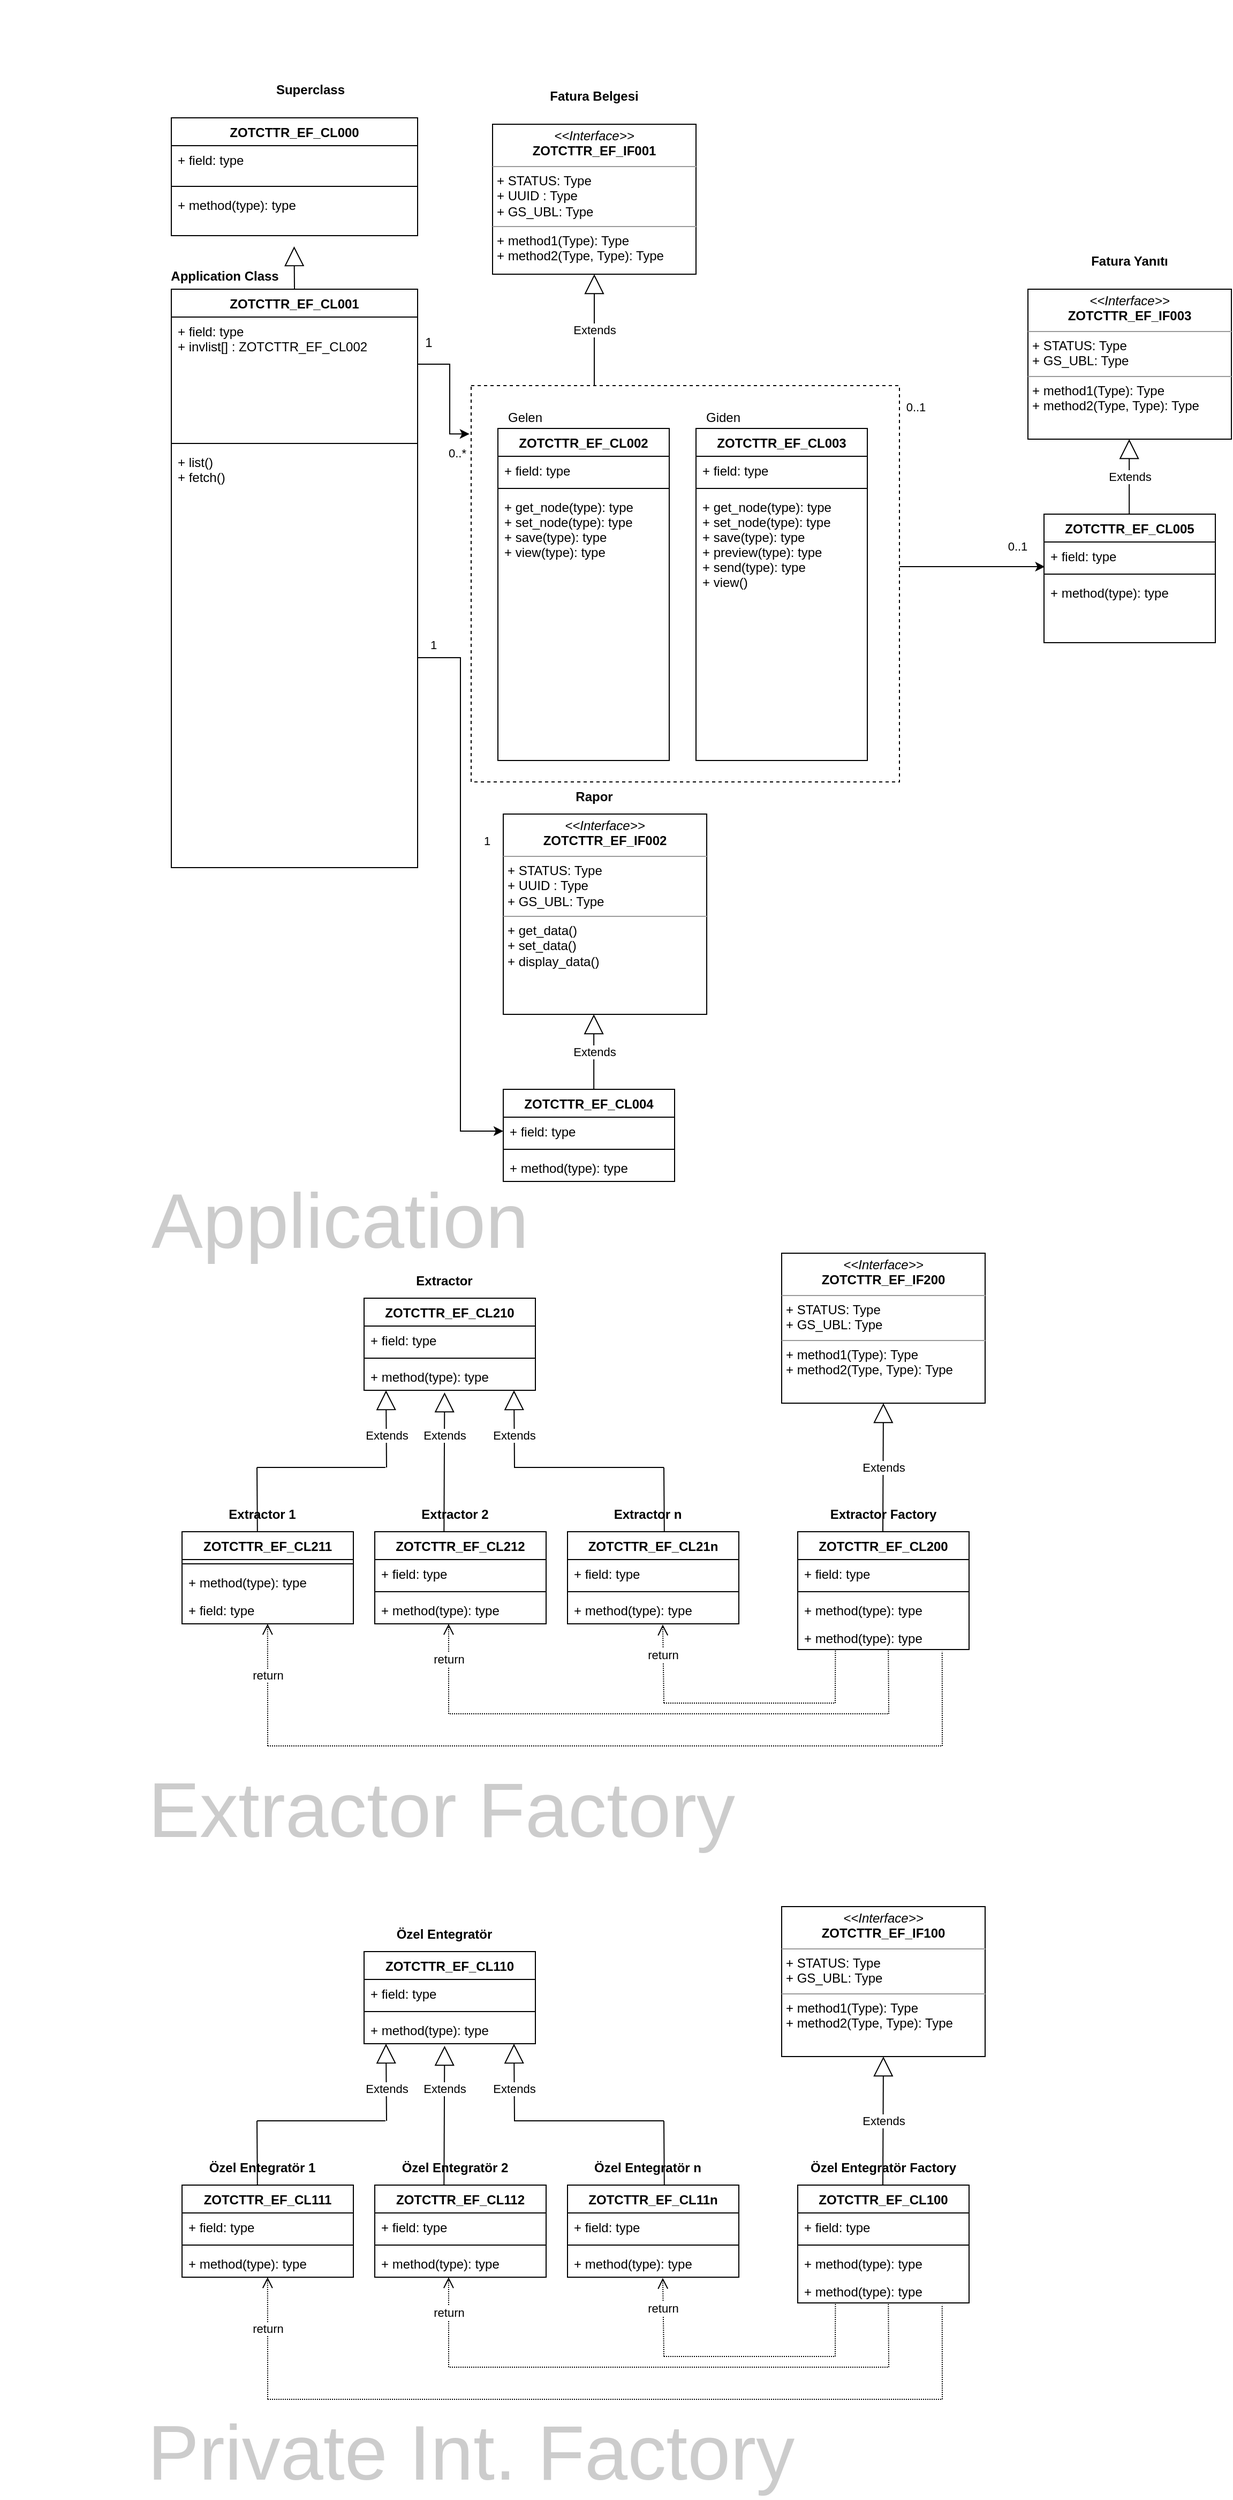 <mxfile version="13.10.9" type="google"><diagram name="Page-1" id="c4acf3e9-155e-7222-9cf6-157b1a14988f"><mxGraphModel dx="2938" dy="2134" grid="1" gridSize="10" guides="1" tooltips="1" connect="1" arrows="1" fold="1" page="1" pageScale="1" pageWidth="850" pageHeight="1100" background="#ffffff" math="0" shadow="0"><root><mxCell id="0"/><mxCell id="1" parent="0"/><mxCell id="mka4nDVxrhBd0G7ZYYPS-20" value="" style="rounded=0;whiteSpace=wrap;html=1;dashed=1;fillColor=none;" parent="1" vertex="1"><mxGeometry x="300" y="310" width="400" height="370" as="geometry"/></mxCell><mxCell id="Z5RMW3l1diGvCzBknZ6X-1" value="ZOTCTTR_EF_CL000" style="swimlane;fontStyle=1;align=center;verticalAlign=top;childLayout=stackLayout;horizontal=1;startSize=26;horizontalStack=0;resizeParent=1;resizeParentMax=0;resizeLast=0;collapsible=1;marginBottom=0;" parent="1" vertex="1"><mxGeometry x="20" y="60" width="230" height="110" as="geometry"/></mxCell><mxCell id="Z5RMW3l1diGvCzBknZ6X-2" value="+ field: type" style="text;strokeColor=none;fillColor=none;align=left;verticalAlign=top;spacingLeft=4;spacingRight=4;overflow=hidden;rotatable=0;points=[[0,0.5],[1,0.5]];portConstraint=eastwest;" parent="Z5RMW3l1diGvCzBknZ6X-1" vertex="1"><mxGeometry y="26" width="230" height="34" as="geometry"/></mxCell><mxCell id="Z5RMW3l1diGvCzBknZ6X-3" value="" style="line;strokeWidth=1;fillColor=none;align=left;verticalAlign=middle;spacingTop=-1;spacingLeft=3;spacingRight=3;rotatable=0;labelPosition=right;points=[];portConstraint=eastwest;" parent="Z5RMW3l1diGvCzBknZ6X-1" vertex="1"><mxGeometry y="60" width="230" height="8" as="geometry"/></mxCell><mxCell id="Z5RMW3l1diGvCzBknZ6X-4" value="+ method(type): type" style="text;strokeColor=none;fillColor=none;align=left;verticalAlign=top;spacingLeft=4;spacingRight=4;overflow=hidden;rotatable=0;points=[[0,0.5],[1,0.5]];portConstraint=eastwest;" parent="Z5RMW3l1diGvCzBknZ6X-1" vertex="1"><mxGeometry y="68" width="230" height="42" as="geometry"/></mxCell><mxCell id="y58VP3CVu8iIkny7uhK1-2" value="&lt;p style=&quot;margin: 0px ; margin-top: 4px ; text-align: center&quot;&gt;&lt;i&gt;&amp;lt;&amp;lt;Interface&amp;gt;&amp;gt;&lt;/i&gt;&lt;br&gt;&lt;b&gt;ZOTCTTR_EF_IF001&lt;/b&gt;&lt;/p&gt;&lt;hr size=&quot;1&quot;&gt;&lt;p style=&quot;margin: 0px ; margin-left: 4px&quot;&gt;+ STATUS: Type&lt;/p&gt;&lt;p style=&quot;margin: 0px ; margin-left: 4px&quot;&gt;+ UUID : Type&lt;br&gt;+ GS_UBL: Type&lt;/p&gt;&lt;hr size=&quot;1&quot;&gt;&lt;p style=&quot;margin: 0px ; margin-left: 4px&quot;&gt;+ method1(Type): Type&lt;br&gt;+ method2(Type, Type): Type&lt;/p&gt;" style="verticalAlign=top;align=left;overflow=fill;fontSize=12;fontFamily=Helvetica;html=1;" parent="1" vertex="1"><mxGeometry x="320" y="66" width="190" height="140" as="geometry"/></mxCell><mxCell id="JLNOLgBA3XoYTdfzcdOk-1" value="&lt;p style=&quot;margin: 0px ; margin-top: 4px ; text-align: center&quot;&gt;&lt;i&gt;&amp;lt;&amp;lt;Interface&amp;gt;&amp;gt;&lt;/i&gt;&lt;br&gt;&lt;b&gt;ZOTCTTR_EF_IF003&lt;/b&gt;&lt;/p&gt;&lt;hr size=&quot;1&quot;&gt;&lt;p style=&quot;margin: 0px ; margin-left: 4px&quot;&gt;+ STATUS: Type&lt;br&gt;+ GS_UBL: Type&lt;/p&gt;&lt;hr size=&quot;1&quot;&gt;&lt;p style=&quot;margin: 0px ; margin-left: 4px&quot;&gt;+ method1(Type): Type&lt;br&gt;+ method2(Type, Type): Type&lt;/p&gt;" style="verticalAlign=top;align=left;overflow=fill;fontSize=12;fontFamily=Helvetica;html=1;" parent="1" vertex="1"><mxGeometry x="820" y="220" width="190" height="140" as="geometry"/></mxCell><mxCell id="JLNOLgBA3XoYTdfzcdOk-2" value="Fatura Belgesi" style="text;align=center;fontStyle=1;verticalAlign=middle;spacingLeft=3;spacingRight=3;strokeColor=none;rotatable=0;points=[[0,0.5],[1,0.5]];portConstraint=eastwest;" parent="1" vertex="1"><mxGeometry x="375" y="26" width="80" height="26" as="geometry"/></mxCell><mxCell id="JLNOLgBA3XoYTdfzcdOk-3" value="Fatura Yanıtı" style="text;align=center;fontStyle=1;verticalAlign=middle;spacingLeft=3;spacingRight=3;strokeColor=none;rotatable=0;points=[[0,0.5],[1,0.5]];portConstraint=eastwest;" parent="1" vertex="1"><mxGeometry x="875" y="180" width="80" height="26" as="geometry"/></mxCell><mxCell id="JLNOLgBA3XoYTdfzcdOk-4" value="ZOTCTTR_EF_CL002" style="swimlane;fontStyle=1;align=center;verticalAlign=top;childLayout=stackLayout;horizontal=1;startSize=26;horizontalStack=0;resizeParent=1;resizeParentMax=0;resizeLast=0;collapsible=1;marginBottom=0;" parent="1" vertex="1"><mxGeometry x="325" y="350" width="160" height="310" as="geometry"/></mxCell><mxCell id="JLNOLgBA3XoYTdfzcdOk-5" value="+ field: type" style="text;strokeColor=none;fillColor=none;align=left;verticalAlign=top;spacingLeft=4;spacingRight=4;overflow=hidden;rotatable=0;points=[[0,0.5],[1,0.5]];portConstraint=eastwest;" parent="JLNOLgBA3XoYTdfzcdOk-4" vertex="1"><mxGeometry y="26" width="160" height="26" as="geometry"/></mxCell><mxCell id="JLNOLgBA3XoYTdfzcdOk-6" value="" style="line;strokeWidth=1;fillColor=none;align=left;verticalAlign=middle;spacingTop=-1;spacingLeft=3;spacingRight=3;rotatable=0;labelPosition=right;points=[];portConstraint=eastwest;" parent="JLNOLgBA3XoYTdfzcdOk-4" vertex="1"><mxGeometry y="52" width="160" height="8" as="geometry"/></mxCell><mxCell id="JLNOLgBA3XoYTdfzcdOk-7" value="+ get_node(type): type&#10;+ set_node(type): type&#10;+ save(type): type&#10;+ view(type): type&#10;" style="text;strokeColor=none;fillColor=none;align=left;verticalAlign=top;spacingLeft=4;spacingRight=4;overflow=hidden;rotatable=0;points=[[0,0.5],[1,0.5]];portConstraint=eastwest;" parent="JLNOLgBA3XoYTdfzcdOk-4" vertex="1"><mxGeometry y="60" width="160" height="250" as="geometry"/></mxCell><mxCell id="JLNOLgBA3XoYTdfzcdOk-8" value="Extends" style="endArrow=block;endSize=16;endFill=0;html=1;entryX=0.5;entryY=1;entryDx=0;entryDy=0;" parent="1" target="y58VP3CVu8iIkny7uhK1-2" edge="1"><mxGeometry width="160" relative="1" as="geometry"><mxPoint x="415" y="310" as="sourcePoint"/><mxPoint x="540" y="420" as="targetPoint"/></mxGeometry></mxCell><mxCell id="JLNOLgBA3XoYTdfzcdOk-9" value="ZOTCTTR_EF_CL005" style="swimlane;fontStyle=1;align=center;verticalAlign=top;childLayout=stackLayout;horizontal=1;startSize=26;horizontalStack=0;resizeParent=1;resizeParentMax=0;resizeLast=0;collapsible=1;marginBottom=0;" parent="1" vertex="1"><mxGeometry x="835" y="430" width="160" height="120" as="geometry"/></mxCell><mxCell id="JLNOLgBA3XoYTdfzcdOk-10" value="+ field: type" style="text;strokeColor=none;fillColor=none;align=left;verticalAlign=top;spacingLeft=4;spacingRight=4;overflow=hidden;rotatable=0;points=[[0,0.5],[1,0.5]];portConstraint=eastwest;" parent="JLNOLgBA3XoYTdfzcdOk-9" vertex="1"><mxGeometry y="26" width="160" height="26" as="geometry"/></mxCell><mxCell id="JLNOLgBA3XoYTdfzcdOk-11" value="" style="line;strokeWidth=1;fillColor=none;align=left;verticalAlign=middle;spacingTop=-1;spacingLeft=3;spacingRight=3;rotatable=0;labelPosition=right;points=[];portConstraint=eastwest;" parent="JLNOLgBA3XoYTdfzcdOk-9" vertex="1"><mxGeometry y="52" width="160" height="8" as="geometry"/></mxCell><mxCell id="JLNOLgBA3XoYTdfzcdOk-12" value="+ method(type): type" style="text;strokeColor=none;fillColor=none;align=left;verticalAlign=top;spacingLeft=4;spacingRight=4;overflow=hidden;rotatable=0;points=[[0,0.5],[1,0.5]];portConstraint=eastwest;" parent="JLNOLgBA3XoYTdfzcdOk-9" vertex="1"><mxGeometry y="60" width="160" height="60" as="geometry"/></mxCell><mxCell id="JLNOLgBA3XoYTdfzcdOk-19" value="ZOTCTTR_EF_CL001" style="swimlane;fontStyle=1;align=center;verticalAlign=top;childLayout=stackLayout;horizontal=1;startSize=26;horizontalStack=0;resizeParent=1;resizeParentMax=0;resizeLast=0;collapsible=1;marginBottom=0;" parent="1" vertex="1"><mxGeometry x="20" y="220" width="230" height="540" as="geometry"/></mxCell><mxCell id="JLNOLgBA3XoYTdfzcdOk-20" value="+ field: type&#10;+ invlist[] : ZOTCTTR_EF_CL002" style="text;strokeColor=none;fillColor=none;align=left;verticalAlign=top;spacingLeft=4;spacingRight=4;overflow=hidden;rotatable=0;points=[[0,0.5],[1,0.5]];portConstraint=eastwest;" parent="JLNOLgBA3XoYTdfzcdOk-19" vertex="1"><mxGeometry y="26" width="230" height="114" as="geometry"/></mxCell><mxCell id="JLNOLgBA3XoYTdfzcdOk-21" value="" style="line;strokeWidth=1;fillColor=none;align=left;verticalAlign=middle;spacingTop=-1;spacingLeft=3;spacingRight=3;rotatable=0;labelPosition=right;points=[];portConstraint=eastwest;" parent="JLNOLgBA3XoYTdfzcdOk-19" vertex="1"><mxGeometry y="140" width="230" height="8" as="geometry"/></mxCell><mxCell id="JLNOLgBA3XoYTdfzcdOk-22" value="+ list()&#10;+ fetch()" style="text;strokeColor=none;fillColor=none;align=left;verticalAlign=top;spacingLeft=4;spacingRight=4;overflow=hidden;rotatable=0;points=[[0,0.5],[1,0.5]];portConstraint=eastwest;" parent="JLNOLgBA3XoYTdfzcdOk-19" vertex="1"><mxGeometry y="148" width="230" height="392" as="geometry"/></mxCell><mxCell id="JLNOLgBA3XoYTdfzcdOk-35" style="edgeStyle=orthogonalEdgeStyle;rounded=0;orthogonalLoop=1;jettySize=auto;html=1;entryX=-0.004;entryY=0.122;entryDx=0;entryDy=0;entryPerimeter=0;" parent="1" source="JLNOLgBA3XoYTdfzcdOk-20" target="mka4nDVxrhBd0G7ZYYPS-20" edge="1"><mxGeometry relative="1" as="geometry"><Array as="points"><mxPoint x="280" y="290"/><mxPoint x="280" y="355"/></Array></mxGeometry></mxCell><mxCell id="JLNOLgBA3XoYTdfzcdOk-36" value="0..*" style="edgeLabel;resizable=0;html=1;align=left;verticalAlign=bottom;" parent="1" connectable="0" vertex="1"><mxGeometry x="290" y="370" as="geometry"><mxPoint x="-13" y="11" as="offset"/></mxGeometry></mxCell><mxCell id="JLNOLgBA3XoYTdfzcdOk-39" value="1" style="edgeLabel;resizable=0;html=1;align=left;verticalAlign=bottom;" parent="1" connectable="0" vertex="1"><mxGeometry x="660" y="370" as="geometry"/></mxCell><mxCell id="JLNOLgBA3XoYTdfzcdOk-41" value="Extends" style="endArrow=block;endSize=16;endFill=0;html=1;entryX=0.5;entryY=1;entryDx=0;entryDy=0;exitX=0.5;exitY=0;exitDx=0;exitDy=0;" parent="1" edge="1"><mxGeometry width="160" relative="1" as="geometry"><mxPoint x="914.58" y="430" as="sourcePoint"/><mxPoint x="914.58" y="360" as="targetPoint"/></mxGeometry></mxCell><mxCell id="FrlHExq2qSNJW0wj915t-1" value="ZOTCTTR_EF_CL111" style="swimlane;fontStyle=1;align=center;verticalAlign=top;childLayout=stackLayout;horizontal=1;startSize=26;horizontalStack=0;resizeParent=1;resizeParentMax=0;resizeLast=0;collapsible=1;marginBottom=0;" parent="1" vertex="1"><mxGeometry x="30" y="1990" width="160" height="86" as="geometry"/></mxCell><mxCell id="FrlHExq2qSNJW0wj915t-2" value="+ field: type" style="text;strokeColor=none;fillColor=none;align=left;verticalAlign=top;spacingLeft=4;spacingRight=4;overflow=hidden;rotatable=0;points=[[0,0.5],[1,0.5]];portConstraint=eastwest;" parent="FrlHExq2qSNJW0wj915t-1" vertex="1"><mxGeometry y="26" width="160" height="26" as="geometry"/></mxCell><mxCell id="FrlHExq2qSNJW0wj915t-3" value="" style="line;strokeWidth=1;fillColor=none;align=left;verticalAlign=middle;spacingTop=-1;spacingLeft=3;spacingRight=3;rotatable=0;labelPosition=right;points=[];portConstraint=eastwest;" parent="FrlHExq2qSNJW0wj915t-1" vertex="1"><mxGeometry y="52" width="160" height="8" as="geometry"/></mxCell><mxCell id="FrlHExq2qSNJW0wj915t-4" value="+ method(type): type" style="text;strokeColor=none;fillColor=none;align=left;verticalAlign=top;spacingLeft=4;spacingRight=4;overflow=hidden;rotatable=0;points=[[0,0.5],[1,0.5]];portConstraint=eastwest;" parent="FrlHExq2qSNJW0wj915t-1" vertex="1"><mxGeometry y="60" width="160" height="26" as="geometry"/></mxCell><mxCell id="FrlHExq2qSNJW0wj915t-6" value="Özel Entegratör 1" style="text;align=center;fontStyle=1;verticalAlign=middle;spacingLeft=3;spacingRight=3;strokeColor=none;rotatable=0;points=[[0,0.5],[1,0.5]];portConstraint=eastwest;" parent="1" vertex="1"><mxGeometry x="65" y="1960" width="80" height="26" as="geometry"/></mxCell><mxCell id="FrlHExq2qSNJW0wj915t-7" value="ZOTCTTR_EF_CL100" style="swimlane;fontStyle=1;align=center;verticalAlign=top;childLayout=stackLayout;horizontal=1;startSize=26;horizontalStack=0;resizeParent=1;resizeParentMax=0;resizeLast=0;collapsible=1;marginBottom=0;" parent="1" vertex="1"><mxGeometry x="605" y="1990" width="160" height="110" as="geometry"/></mxCell><mxCell id="FrlHExq2qSNJW0wj915t-8" value="+ field: type" style="text;strokeColor=none;fillColor=none;align=left;verticalAlign=top;spacingLeft=4;spacingRight=4;overflow=hidden;rotatable=0;points=[[0,0.5],[1,0.5]];portConstraint=eastwest;" parent="FrlHExq2qSNJW0wj915t-7" vertex="1"><mxGeometry y="26" width="160" height="26" as="geometry"/></mxCell><mxCell id="FrlHExq2qSNJW0wj915t-9" value="" style="line;strokeWidth=1;fillColor=none;align=left;verticalAlign=middle;spacingTop=-1;spacingLeft=3;spacingRight=3;rotatable=0;labelPosition=right;points=[];portConstraint=eastwest;" parent="FrlHExq2qSNJW0wj915t-7" vertex="1"><mxGeometry y="52" width="160" height="8" as="geometry"/></mxCell><mxCell id="FrlHExq2qSNJW0wj915t-42" value="+ method(type): type" style="text;strokeColor=none;fillColor=none;align=left;verticalAlign=top;spacingLeft=4;spacingRight=4;overflow=hidden;rotatable=0;points=[[0,0.5],[1,0.5]];portConstraint=eastwest;" parent="FrlHExq2qSNJW0wj915t-7" vertex="1"><mxGeometry y="60" width="160" height="26" as="geometry"/></mxCell><mxCell id="FrlHExq2qSNJW0wj915t-10" value="+ method(type): type" style="text;strokeColor=none;fillColor=none;align=left;verticalAlign=top;spacingLeft=4;spacingRight=4;overflow=hidden;rotatable=0;points=[[0,0.5],[1,0.5]];portConstraint=eastwest;" parent="FrlHExq2qSNJW0wj915t-7" vertex="1"><mxGeometry y="86" width="160" height="24" as="geometry"/></mxCell><mxCell id="FrlHExq2qSNJW0wj915t-11" value="ZOTCTTR_EF_CL112" style="swimlane;fontStyle=1;align=center;verticalAlign=top;childLayout=stackLayout;horizontal=1;startSize=26;horizontalStack=0;resizeParent=1;resizeParentMax=0;resizeLast=0;collapsible=1;marginBottom=0;" parent="1" vertex="1"><mxGeometry x="210" y="1990" width="160" height="86" as="geometry"/></mxCell><mxCell id="FrlHExq2qSNJW0wj915t-12" value="+ field: type" style="text;strokeColor=none;fillColor=none;align=left;verticalAlign=top;spacingLeft=4;spacingRight=4;overflow=hidden;rotatable=0;points=[[0,0.5],[1,0.5]];portConstraint=eastwest;" parent="FrlHExq2qSNJW0wj915t-11" vertex="1"><mxGeometry y="26" width="160" height="26" as="geometry"/></mxCell><mxCell id="FrlHExq2qSNJW0wj915t-13" value="" style="line;strokeWidth=1;fillColor=none;align=left;verticalAlign=middle;spacingTop=-1;spacingLeft=3;spacingRight=3;rotatable=0;labelPosition=right;points=[];portConstraint=eastwest;" parent="FrlHExq2qSNJW0wj915t-11" vertex="1"><mxGeometry y="52" width="160" height="8" as="geometry"/></mxCell><mxCell id="FrlHExq2qSNJW0wj915t-14" value="+ method(type): type" style="text;strokeColor=none;fillColor=none;align=left;verticalAlign=top;spacingLeft=4;spacingRight=4;overflow=hidden;rotatable=0;points=[[0,0.5],[1,0.5]];portConstraint=eastwest;" parent="FrlHExq2qSNJW0wj915t-11" vertex="1"><mxGeometry y="60" width="160" height="26" as="geometry"/></mxCell><mxCell id="FrlHExq2qSNJW0wj915t-15" value="Özel Entegratör 2" style="text;align=center;fontStyle=1;verticalAlign=middle;spacingLeft=3;spacingRight=3;strokeColor=none;rotatable=0;points=[[0,0.5],[1,0.5]];portConstraint=eastwest;" parent="1" vertex="1"><mxGeometry x="245" y="1960" width="80" height="26" as="geometry"/></mxCell><mxCell id="FrlHExq2qSNJW0wj915t-21" value="ZOTCTTR_EF_CL11n" style="swimlane;fontStyle=1;align=center;verticalAlign=top;childLayout=stackLayout;horizontal=1;startSize=26;horizontalStack=0;resizeParent=1;resizeParentMax=0;resizeLast=0;collapsible=1;marginBottom=0;" parent="1" vertex="1"><mxGeometry x="390" y="1990" width="160" height="86" as="geometry"/></mxCell><mxCell id="FrlHExq2qSNJW0wj915t-22" value="+ field: type" style="text;strokeColor=none;fillColor=none;align=left;verticalAlign=top;spacingLeft=4;spacingRight=4;overflow=hidden;rotatable=0;points=[[0,0.5],[1,0.5]];portConstraint=eastwest;" parent="FrlHExq2qSNJW0wj915t-21" vertex="1"><mxGeometry y="26" width="160" height="26" as="geometry"/></mxCell><mxCell id="FrlHExq2qSNJW0wj915t-23" value="" style="line;strokeWidth=1;fillColor=none;align=left;verticalAlign=middle;spacingTop=-1;spacingLeft=3;spacingRight=3;rotatable=0;labelPosition=right;points=[];portConstraint=eastwest;" parent="FrlHExq2qSNJW0wj915t-21" vertex="1"><mxGeometry y="52" width="160" height="8" as="geometry"/></mxCell><mxCell id="FrlHExq2qSNJW0wj915t-24" value="+ method(type): type" style="text;strokeColor=none;fillColor=none;align=left;verticalAlign=top;spacingLeft=4;spacingRight=4;overflow=hidden;rotatable=0;points=[[0,0.5],[1,0.5]];portConstraint=eastwest;" parent="FrlHExq2qSNJW0wj915t-21" vertex="1"><mxGeometry y="60" width="160" height="26" as="geometry"/></mxCell><mxCell id="FrlHExq2qSNJW0wj915t-25" value="Özel Entegratör n" style="text;align=center;fontStyle=1;verticalAlign=middle;spacingLeft=3;spacingRight=3;strokeColor=none;rotatable=0;points=[[0,0.5],[1,0.5]];portConstraint=eastwest;" parent="1" vertex="1"><mxGeometry x="425" y="1960" width="80" height="26" as="geometry"/></mxCell><mxCell id="FrlHExq2qSNJW0wj915t-26" value="ZOTCTTR_EF_CL110" style="swimlane;fontStyle=1;align=center;verticalAlign=top;childLayout=stackLayout;horizontal=1;startSize=26;horizontalStack=0;resizeParent=1;resizeParentMax=0;resizeLast=0;collapsible=1;marginBottom=0;" parent="1" vertex="1"><mxGeometry x="200" y="1772" width="160" height="86" as="geometry"/></mxCell><mxCell id="FrlHExq2qSNJW0wj915t-27" value="+ field: type" style="text;strokeColor=none;fillColor=none;align=left;verticalAlign=top;spacingLeft=4;spacingRight=4;overflow=hidden;rotatable=0;points=[[0,0.5],[1,0.5]];portConstraint=eastwest;" parent="FrlHExq2qSNJW0wj915t-26" vertex="1"><mxGeometry y="26" width="160" height="26" as="geometry"/></mxCell><mxCell id="FrlHExq2qSNJW0wj915t-28" value="" style="line;strokeWidth=1;fillColor=none;align=left;verticalAlign=middle;spacingTop=-1;spacingLeft=3;spacingRight=3;rotatable=0;labelPosition=right;points=[];portConstraint=eastwest;" parent="FrlHExq2qSNJW0wj915t-26" vertex="1"><mxGeometry y="52" width="160" height="8" as="geometry"/></mxCell><mxCell id="FrlHExq2qSNJW0wj915t-29" value="+ method(type): type" style="text;strokeColor=none;fillColor=none;align=left;verticalAlign=top;spacingLeft=4;spacingRight=4;overflow=hidden;rotatable=0;points=[[0,0.5],[1,0.5]];portConstraint=eastwest;" parent="FrlHExq2qSNJW0wj915t-26" vertex="1"><mxGeometry y="60" width="160" height="26" as="geometry"/></mxCell><mxCell id="FrlHExq2qSNJW0wj915t-30" value="Özel Entegratör" style="text;align=center;fontStyle=1;verticalAlign=middle;spacingLeft=3;spacingRight=3;strokeColor=none;rotatable=0;points=[[0,0.5],[1,0.5]];portConstraint=eastwest;" parent="1" vertex="1"><mxGeometry x="235" y="1742" width="80" height="26" as="geometry"/></mxCell><mxCell id="FrlHExq2qSNJW0wj915t-31" value="Özel Entegratör Factory" style="text;align=center;fontStyle=1;verticalAlign=middle;spacingLeft=3;spacingRight=3;strokeColor=none;rotatable=0;points=[[0,0.5],[1,0.5]];portConstraint=eastwest;" parent="1" vertex="1"><mxGeometry x="645" y="1960" width="80" height="26" as="geometry"/></mxCell><mxCell id="FrlHExq2qSNJW0wj915t-32" value="&lt;p style=&quot;margin: 0px ; margin-top: 4px ; text-align: center&quot;&gt;&lt;i&gt;&amp;lt;&amp;lt;Interface&amp;gt;&amp;gt;&lt;/i&gt;&lt;br&gt;&lt;b&gt;ZOTCTTR_EF_IF100&lt;/b&gt;&lt;/p&gt;&lt;hr size=&quot;1&quot;&gt;&lt;p style=&quot;margin: 0px ; margin-left: 4px&quot;&gt;+ STATUS: Type&lt;br&gt;+ GS_UBL: Type&lt;/p&gt;&lt;hr size=&quot;1&quot;&gt;&lt;p style=&quot;margin: 0px ; margin-left: 4px&quot;&gt;+ method1(Type): Type&lt;br&gt;+ method2(Type, Type): Type&lt;/p&gt;" style="verticalAlign=top;align=left;overflow=fill;fontSize=12;fontFamily=Helvetica;html=1;" parent="1" vertex="1"><mxGeometry x="590" y="1730" width="190" height="140" as="geometry"/></mxCell><mxCell id="FrlHExq2qSNJW0wj915t-33" value="Extends" style="endArrow=block;endSize=16;endFill=0;html=1;exitX=0.5;exitY=0;exitDx=0;exitDy=0;entryX=0.5;entryY=1;entryDx=0;entryDy=0;" parent="1" target="FrlHExq2qSNJW0wj915t-32" edge="1"><mxGeometry width="160" relative="1" as="geometry"><mxPoint x="684.5" y="1990" as="sourcePoint"/><mxPoint x="685" y="1880" as="targetPoint"/></mxGeometry></mxCell><mxCell id="FrlHExq2qSNJW0wj915t-45" value="" style="endArrow=none;dashed=1;html=1;dashPattern=1 1;entryX=0.22;entryY=1.012;entryDx=0;entryDy=0;entryPerimeter=0;" parent="1" target="FrlHExq2qSNJW0wj915t-10" edge="1"><mxGeometry width="50" height="50" relative="1" as="geometry"><mxPoint x="640" y="2150" as="sourcePoint"/><mxPoint x="645" y="2100" as="targetPoint"/></mxGeometry></mxCell><mxCell id="FrlHExq2qSNJW0wj915t-47" value="" style="endArrow=none;dashed=1;html=1;dashPattern=1 1;" parent="1" edge="1"><mxGeometry width="50" height="50" relative="1" as="geometry"><mxPoint x="480" y="2150" as="sourcePoint"/><mxPoint x="640" y="2150" as="targetPoint"/></mxGeometry></mxCell><mxCell id="FrlHExq2qSNJW0wj915t-48" value="return" style="html=1;verticalAlign=bottom;endArrow=open;dashed=1;endSize=8;dashPattern=1 1;entryX=0.556;entryY=1.026;entryDx=0;entryDy=0;entryPerimeter=0;" parent="1" target="FrlHExq2qSNJW0wj915t-24" edge="1"><mxGeometry relative="1" as="geometry"><mxPoint x="480" y="2150" as="sourcePoint"/><mxPoint x="480" y="2090" as="targetPoint"/></mxGeometry></mxCell><mxCell id="FrlHExq2qSNJW0wj915t-49" value="" style="endArrow=none;dashed=1;html=1;dashPattern=1 1;" parent="1" edge="1"><mxGeometry width="50" height="50" relative="1" as="geometry"><mxPoint x="280" y="2160" as="sourcePoint"/><mxPoint x="690" y="2160" as="targetPoint"/></mxGeometry></mxCell><mxCell id="FrlHExq2qSNJW0wj915t-50" value="" style="endArrow=none;dashed=1;html=1;dashPattern=1 1;entryX=0.529;entryY=1.031;entryDx=0;entryDy=0;entryPerimeter=0;" parent="1" target="FrlHExq2qSNJW0wj915t-10" edge="1"><mxGeometry width="50" height="50" relative="1" as="geometry"><mxPoint x="690" y="2160" as="sourcePoint"/><mxPoint x="684.9" y="2100" as="targetPoint"/></mxGeometry></mxCell><mxCell id="FrlHExq2qSNJW0wj915t-51" value="return" style="html=1;verticalAlign=bottom;endArrow=open;dashed=1;endSize=8;dashPattern=1 1;entryX=0.556;entryY=1.026;entryDx=0;entryDy=0;entryPerimeter=0;" parent="1" edge="1"><mxGeometry relative="1" as="geometry"><mxPoint x="279" y="2160" as="sourcePoint"/><mxPoint x="278.96" y="2075.996" as="targetPoint"/></mxGeometry></mxCell><mxCell id="FrlHExq2qSNJW0wj915t-52" value="" style="endArrow=none;dashed=1;html=1;dashPattern=1 1;entryX=0.843;entryY=1.072;entryDx=0;entryDy=0;entryPerimeter=0;" parent="1" target="FrlHExq2qSNJW0wj915t-10" edge="1"><mxGeometry width="50" height="50" relative="1" as="geometry"><mxPoint x="740" y="2190" as="sourcePoint"/><mxPoint x="730" y="2100" as="targetPoint"/></mxGeometry></mxCell><mxCell id="FrlHExq2qSNJW0wj915t-53" value="" style="endArrow=none;dashed=1;html=1;dashPattern=1 1;" parent="1" edge="1"><mxGeometry width="50" height="50" relative="1" as="geometry"><mxPoint x="110" y="2190" as="sourcePoint"/><mxPoint x="740" y="2190" as="targetPoint"/></mxGeometry></mxCell><mxCell id="FrlHExq2qSNJW0wj915t-55" value="Extends" style="endArrow=block;endSize=16;endFill=0;html=1;exitX=0.5;exitY=0;exitDx=0;exitDy=0;entryX=0.47;entryY=1.077;entryDx=0;entryDy=0;entryPerimeter=0;" parent="1" target="FrlHExq2qSNJW0wj915t-29" edge="1"><mxGeometry x="0.385" width="160" relative="1" as="geometry"><mxPoint x="274.66" y="1990" as="sourcePoint"/><mxPoint x="275.16" y="1870" as="targetPoint"/><mxPoint as="offset"/></mxGeometry></mxCell><mxCell id="FrlHExq2qSNJW0wj915t-58" value="Extends" style="endArrow=block;endSize=16;endFill=0;html=1;entryX=0.5;entryY=1;entryDx=0;entryDy=0;" parent="1" edge="1"><mxGeometry x="-0.167" width="160" relative="1" as="geometry"><mxPoint x="340.5" y="1930" as="sourcePoint"/><mxPoint x="340" y="1858" as="targetPoint"/><mxPoint as="offset"/></mxGeometry></mxCell><mxCell id="FrlHExq2qSNJW0wj915t-59" value="" style="endArrow=none;html=1;" parent="1" edge="1"><mxGeometry width="50" height="50" relative="1" as="geometry"><mxPoint x="100" y="1930" as="sourcePoint"/><mxPoint x="220" y="1930" as="targetPoint"/></mxGeometry></mxCell><mxCell id="FrlHExq2qSNJW0wj915t-60" value="" style="endArrow=none;html=1;entryX=0.44;entryY=-0.002;entryDx=0;entryDy=0;entryPerimeter=0;" parent="1" target="FrlHExq2qSNJW0wj915t-1" edge="1"><mxGeometry width="50" height="50" relative="1" as="geometry"><mxPoint x="100" y="1930" as="sourcePoint"/><mxPoint x="104.8" y="1970" as="targetPoint"/></mxGeometry></mxCell><mxCell id="FrlHExq2qSNJW0wj915t-61" value="Extends" style="endArrow=block;endSize=16;endFill=0;html=1;entryX=0.5;entryY=1;entryDx=0;entryDy=0;" parent="1" edge="1"><mxGeometry x="-0.167" width="160" relative="1" as="geometry"><mxPoint x="221" y="1930" as="sourcePoint"/><mxPoint x="220.5" y="1858" as="targetPoint"/><mxPoint as="offset"/></mxGeometry></mxCell><mxCell id="FrlHExq2qSNJW0wj915t-62" value="" style="endArrow=none;html=1;" parent="1" edge="1"><mxGeometry width="50" height="50" relative="1" as="geometry"><mxPoint x="340" y="1930" as="sourcePoint"/><mxPoint x="480" y="1930" as="targetPoint"/></mxGeometry></mxCell><mxCell id="FrlHExq2qSNJW0wj915t-63" value="" style="endArrow=none;html=1;entryX=0.44;entryY=-0.002;entryDx=0;entryDy=0;entryPerimeter=0;" parent="1" edge="1"><mxGeometry width="50" height="50" relative="1" as="geometry"><mxPoint x="480" y="1930.17" as="sourcePoint"/><mxPoint x="480.4" y="1989.998" as="targetPoint"/></mxGeometry></mxCell><mxCell id="MVEJw_kcWKZQxKBaShWd-1" value="ZOTCTTR_EF_CL004" style="swimlane;fontStyle=1;align=center;verticalAlign=top;childLayout=stackLayout;horizontal=1;startSize=26;horizontalStack=0;resizeParent=1;resizeParentMax=0;resizeLast=0;collapsible=1;marginBottom=0;" parent="1" vertex="1"><mxGeometry x="330" y="967" width="160" height="86" as="geometry"/></mxCell><mxCell id="MVEJw_kcWKZQxKBaShWd-2" value="+ field: type" style="text;strokeColor=none;fillColor=none;align=left;verticalAlign=top;spacingLeft=4;spacingRight=4;overflow=hidden;rotatable=0;points=[[0,0.5],[1,0.5]];portConstraint=eastwest;" parent="MVEJw_kcWKZQxKBaShWd-1" vertex="1"><mxGeometry y="26" width="160" height="26" as="geometry"/></mxCell><mxCell id="MVEJw_kcWKZQxKBaShWd-3" value="" style="line;strokeWidth=1;fillColor=none;align=left;verticalAlign=middle;spacingTop=-1;spacingLeft=3;spacingRight=3;rotatable=0;labelPosition=right;points=[];portConstraint=eastwest;" parent="MVEJw_kcWKZQxKBaShWd-1" vertex="1"><mxGeometry y="52" width="160" height="8" as="geometry"/></mxCell><mxCell id="MVEJw_kcWKZQxKBaShWd-4" value="+ method(type): type" style="text;strokeColor=none;fillColor=none;align=left;verticalAlign=top;spacingLeft=4;spacingRight=4;overflow=hidden;rotatable=0;points=[[0,0.5],[1,0.5]];portConstraint=eastwest;" parent="MVEJw_kcWKZQxKBaShWd-1" vertex="1"><mxGeometry y="60" width="160" height="26" as="geometry"/></mxCell><mxCell id="MVEJw_kcWKZQxKBaShWd-5" value="Rapor" style="text;align=center;fontStyle=1;verticalAlign=middle;spacingLeft=3;spacingRight=3;strokeColor=none;rotatable=0;points=[[0,0.5],[1,0.5]];portConstraint=eastwest;" parent="1" vertex="1"><mxGeometry x="375" y="680" width="80" height="26" as="geometry"/></mxCell><mxCell id="MVEJw_kcWKZQxKBaShWd-7" style="edgeStyle=orthogonalEdgeStyle;rounded=0;orthogonalLoop=1;jettySize=auto;html=1;entryX=0;entryY=0.5;entryDx=0;entryDy=0;" parent="1" source="JLNOLgBA3XoYTdfzcdOk-22" target="MVEJw_kcWKZQxKBaShWd-2" edge="1"><mxGeometry relative="1" as="geometry"/></mxCell><mxCell id="MVEJw_kcWKZQxKBaShWd-8" value="1" style="edgeLabel;resizable=0;html=1;align=left;verticalAlign=bottom;" parent="1" connectable="0" vertex="1"><mxGeometry x="260" y="560" as="geometry"/></mxCell><mxCell id="MVEJw_kcWKZQxKBaShWd-9" value="1" style="edgeLabel;resizable=0;html=1;align=left;verticalAlign=bottom;" parent="1" connectable="0" vertex="1"><mxGeometry x="310" y="743" as="geometry"/></mxCell><mxCell id="MVEJw_kcWKZQxKBaShWd-10" value="Extends" style="endArrow=block;endSize=16;endFill=0;html=1;entryX=0.5;entryY=1;entryDx=0;entryDy=0;exitX=0.5;exitY=0;exitDx=0;exitDy=0;" parent="1" edge="1"><mxGeometry width="160" relative="1" as="geometry"><mxPoint x="414.58" y="967" as="sourcePoint"/><mxPoint x="414.58" y="897" as="targetPoint"/></mxGeometry></mxCell><mxCell id="MVEJw_kcWKZQxKBaShWd-11" value="&lt;p style=&quot;margin: 0px ; margin-top: 4px ; text-align: center&quot;&gt;&lt;i&gt;&amp;lt;&amp;lt;Interface&amp;gt;&amp;gt;&lt;/i&gt;&lt;br&gt;&lt;b&gt;ZOTCTTR_EF_IF002&lt;/b&gt;&lt;/p&gt;&lt;hr size=&quot;1&quot;&gt;&lt;p style=&quot;margin: 0px ; margin-left: 4px&quot;&gt;+ STATUS: Type&lt;/p&gt;&lt;p style=&quot;margin: 0px ; margin-left: 4px&quot;&gt;+ UUID : Type&lt;br&gt;+ GS_UBL: Type&lt;/p&gt;&lt;hr size=&quot;1&quot;&gt;&lt;p style=&quot;margin: 0px ; margin-left: 4px&quot;&gt;+ get_data()&lt;br&gt;+ set_data()&lt;/p&gt;&lt;p style=&quot;margin: 0px ; margin-left: 4px&quot;&gt;+ display_data()&lt;/p&gt;" style="verticalAlign=top;align=left;overflow=fill;fontSize=12;fontFamily=Helvetica;html=1;" parent="1" vertex="1"><mxGeometry x="330" y="710" width="190" height="187" as="geometry"/></mxCell><mxCell id="MVEJw_kcWKZQxKBaShWd-13" value="" style="endArrow=block;endSize=16;endFill=0;html=1;exitX=0.5;exitY=0;exitDx=0;exitDy=0;" parent="1" source="JLNOLgBA3XoYTdfzcdOk-19" edge="1"><mxGeometry width="160" relative="1" as="geometry"><mxPoint x="134.71" y="205" as="sourcePoint"/><mxPoint x="134.71" y="180" as="targetPoint"/></mxGeometry></mxCell><mxCell id="mka4nDVxrhBd0G7ZYYPS-1" value="ZOTCTTR_EF_CL003" style="swimlane;fontStyle=1;align=center;verticalAlign=top;childLayout=stackLayout;horizontal=1;startSize=26;horizontalStack=0;resizeParent=1;resizeParentMax=0;resizeLast=0;collapsible=1;marginBottom=0;" parent="1" vertex="1"><mxGeometry x="510" y="350" width="160" height="310" as="geometry"/></mxCell><mxCell id="mka4nDVxrhBd0G7ZYYPS-2" value="+ field: type" style="text;strokeColor=none;fillColor=none;align=left;verticalAlign=top;spacingLeft=4;spacingRight=4;overflow=hidden;rotatable=0;points=[[0,0.5],[1,0.5]];portConstraint=eastwest;" parent="mka4nDVxrhBd0G7ZYYPS-1" vertex="1"><mxGeometry y="26" width="160" height="26" as="geometry"/></mxCell><mxCell id="mka4nDVxrhBd0G7ZYYPS-3" value="" style="line;strokeWidth=1;fillColor=none;align=left;verticalAlign=middle;spacingTop=-1;spacingLeft=3;spacingRight=3;rotatable=0;labelPosition=right;points=[];portConstraint=eastwest;" parent="mka4nDVxrhBd0G7ZYYPS-1" vertex="1"><mxGeometry y="52" width="160" height="8" as="geometry"/></mxCell><mxCell id="mka4nDVxrhBd0G7ZYYPS-4" value="+ get_node(type): type&#10;+ set_node(type): type&#10;+ save(type): type&#10;+ preview(type): type&#10;+ send(type): type&#10;+ view()&#10;" style="text;strokeColor=none;fillColor=none;align=left;verticalAlign=top;spacingLeft=4;spacingRight=4;overflow=hidden;rotatable=0;points=[[0,0.5],[1,0.5]];portConstraint=eastwest;" parent="mka4nDVxrhBd0G7ZYYPS-1" vertex="1"><mxGeometry y="60" width="160" height="250" as="geometry"/></mxCell><mxCell id="mka4nDVxrhBd0G7ZYYPS-6" style="edgeStyle=orthogonalEdgeStyle;rounded=0;orthogonalLoop=1;jettySize=auto;html=1;entryX=0.005;entryY=0.887;entryDx=0;entryDy=0;entryPerimeter=0;" parent="1" source="mka4nDVxrhBd0G7ZYYPS-20" target="JLNOLgBA3XoYTdfzcdOk-10" edge="1"><mxGeometry relative="1" as="geometry"><Array as="points"><mxPoint x="810" y="479"/><mxPoint x="810" y="479"/></Array></mxGeometry></mxCell><mxCell id="mka4nDVxrhBd0G7ZYYPS-16" value="Giden" style="text;html=1;align=center;verticalAlign=middle;resizable=0;points=[];autosize=1;" parent="1" vertex="1"><mxGeometry x="510" y="330" width="50" height="20" as="geometry"/></mxCell><mxCell id="mka4nDVxrhBd0G7ZYYPS-17" value="Gelen" style="text;html=1;align=center;verticalAlign=middle;resizable=0;points=[];autosize=1;" parent="1" vertex="1"><mxGeometry x="325" y="330" width="50" height="20" as="geometry"/></mxCell><mxCell id="mka4nDVxrhBd0G7ZYYPS-21" value="&lt;span style=&quot;font-size: 11px ; text-align: left ; background-color: rgb(255 , 255 , 255)&quot;&gt;0..1&lt;/span&gt;" style="text;html=1;align=center;verticalAlign=middle;resizable=0;points=[];autosize=1;" parent="1" vertex="1"><mxGeometry x="795" y="450" width="30" height="20" as="geometry"/></mxCell><mxCell id="mka4nDVxrhBd0G7ZYYPS-22" value="&lt;span style=&quot;font-size: 11px ; text-align: left ; background-color: rgb(255 , 255 , 255)&quot;&gt;0..1&lt;/span&gt;" style="text;html=1;align=center;verticalAlign=middle;resizable=0;points=[];autosize=1;" parent="1" vertex="1"><mxGeometry x="700" y="320" width="30" height="20" as="geometry"/></mxCell><mxCell id="mka4nDVxrhBd0G7ZYYPS-23" value="1" style="text;html=1;align=center;verticalAlign=middle;resizable=0;points=[];autosize=1;" parent="1" vertex="1"><mxGeometry x="250" y="260" width="20" height="20" as="geometry"/></mxCell><mxCell id="mka4nDVxrhBd0G7ZYYPS-25" value="Superclass" style="text;align=center;fontStyle=1;verticalAlign=middle;spacingLeft=3;spacingRight=3;strokeColor=none;rotatable=0;points=[[0,0.5],[1,0.5]];portConstraint=eastwest;" parent="1" vertex="1"><mxGeometry x="110" y="20" width="80" height="26" as="geometry"/></mxCell><mxCell id="mka4nDVxrhBd0G7ZYYPS-26" value="Application Class" style="text;align=center;fontStyle=1;verticalAlign=middle;spacingLeft=3;spacingRight=3;strokeColor=none;rotatable=0;points=[[0,0.5],[1,0.5]];portConstraint=eastwest;" parent="1" vertex="1"><mxGeometry x="30" y="194" width="80" height="26" as="geometry"/></mxCell><mxCell id="mka4nDVxrhBd0G7ZYYPS-29" value="return" style="html=1;verticalAlign=bottom;endArrow=open;dashed=1;endSize=8;dashPattern=1 1;entryX=0.556;entryY=1.026;entryDx=0;entryDy=0;entryPerimeter=0;" parent="1" edge="1"><mxGeometry relative="1" as="geometry"><mxPoint x="110" y="2190" as="sourcePoint"/><mxPoint x="109.9" y="2075.996" as="targetPoint"/></mxGeometry></mxCell><mxCell id="mka4nDVxrhBd0G7ZYYPS-30" value="" style="shape=image;imageAspect=0;aspect=fixed;verticalLabelPosition=bottom;verticalAlign=top;dashed=1;fillColor=none;image=https://avatars1.githubusercontent.com/u/68570023?s=200&amp;v=4;" parent="1" vertex="1"><mxGeometry x="810" y="-50" width="200" height="200" as="geometry"/></mxCell><mxCell id="x5os38CX_rlE5F83HWQD-1" value="ZOTCTTR_EF_CL211" style="swimlane;fontStyle=1;align=center;verticalAlign=top;childLayout=stackLayout;horizontal=1;startSize=26;horizontalStack=0;resizeParent=1;resizeParentMax=0;resizeLast=0;collapsible=1;marginBottom=0;" parent="1" vertex="1"><mxGeometry x="30" y="1380" width="160" height="86" as="geometry"/></mxCell><mxCell id="x5os38CX_rlE5F83HWQD-3" value="" style="line;strokeWidth=1;fillColor=none;align=left;verticalAlign=middle;spacingTop=-1;spacingLeft=3;spacingRight=3;rotatable=0;labelPosition=right;points=[];portConstraint=eastwest;" parent="x5os38CX_rlE5F83HWQD-1" vertex="1"><mxGeometry y="26" width="160" height="8" as="geometry"/></mxCell><mxCell id="x5os38CX_rlE5F83HWQD-4" value="+ method(type): type" style="text;strokeColor=none;fillColor=none;align=left;verticalAlign=top;spacingLeft=4;spacingRight=4;overflow=hidden;rotatable=0;points=[[0,0.5],[1,0.5]];portConstraint=eastwest;" parent="x5os38CX_rlE5F83HWQD-1" vertex="1"><mxGeometry y="34" width="160" height="26" as="geometry"/></mxCell><mxCell id="x5os38CX_rlE5F83HWQD-2" value="+ field: type" style="text;strokeColor=none;fillColor=none;align=left;verticalAlign=top;spacingLeft=4;spacingRight=4;overflow=hidden;rotatable=0;points=[[0,0.5],[1,0.5]];portConstraint=eastwest;" parent="x5os38CX_rlE5F83HWQD-1" vertex="1"><mxGeometry y="60" width="160" height="26" as="geometry"/></mxCell><mxCell id="x5os38CX_rlE5F83HWQD-5" value="Extractor 1" style="text;align=center;fontStyle=1;verticalAlign=middle;spacingLeft=3;spacingRight=3;strokeColor=none;rotatable=0;points=[[0,0.5],[1,0.5]];portConstraint=eastwest;" parent="1" vertex="1"><mxGeometry x="65" y="1350" width="80" height="26" as="geometry"/></mxCell><mxCell id="x5os38CX_rlE5F83HWQD-6" value="ZOTCTTR_EF_CL200" style="swimlane;fontStyle=1;align=center;verticalAlign=top;childLayout=stackLayout;horizontal=1;startSize=26;horizontalStack=0;resizeParent=1;resizeParentMax=0;resizeLast=0;collapsible=1;marginBottom=0;" parent="1" vertex="1"><mxGeometry x="605" y="1380" width="160" height="110" as="geometry"/></mxCell><mxCell id="x5os38CX_rlE5F83HWQD-7" value="+ field: type" style="text;strokeColor=none;fillColor=none;align=left;verticalAlign=top;spacingLeft=4;spacingRight=4;overflow=hidden;rotatable=0;points=[[0,0.5],[1,0.5]];portConstraint=eastwest;" parent="x5os38CX_rlE5F83HWQD-6" vertex="1"><mxGeometry y="26" width="160" height="26" as="geometry"/></mxCell><mxCell id="x5os38CX_rlE5F83HWQD-8" value="" style="line;strokeWidth=1;fillColor=none;align=left;verticalAlign=middle;spacingTop=-1;spacingLeft=3;spacingRight=3;rotatable=0;labelPosition=right;points=[];portConstraint=eastwest;" parent="x5os38CX_rlE5F83HWQD-6" vertex="1"><mxGeometry y="52" width="160" height="8" as="geometry"/></mxCell><mxCell id="x5os38CX_rlE5F83HWQD-9" value="+ method(type): type" style="text;strokeColor=none;fillColor=none;align=left;verticalAlign=top;spacingLeft=4;spacingRight=4;overflow=hidden;rotatable=0;points=[[0,0.5],[1,0.5]];portConstraint=eastwest;" parent="x5os38CX_rlE5F83HWQD-6" vertex="1"><mxGeometry y="60" width="160" height="26" as="geometry"/></mxCell><mxCell id="x5os38CX_rlE5F83HWQD-10" value="+ method(type): type" style="text;strokeColor=none;fillColor=none;align=left;verticalAlign=top;spacingLeft=4;spacingRight=4;overflow=hidden;rotatable=0;points=[[0,0.5],[1,0.5]];portConstraint=eastwest;" parent="x5os38CX_rlE5F83HWQD-6" vertex="1"><mxGeometry y="86" width="160" height="24" as="geometry"/></mxCell><mxCell id="x5os38CX_rlE5F83HWQD-11" value="ZOTCTTR_EF_CL212" style="swimlane;fontStyle=1;align=center;verticalAlign=top;childLayout=stackLayout;horizontal=1;startSize=26;horizontalStack=0;resizeParent=1;resizeParentMax=0;resizeLast=0;collapsible=1;marginBottom=0;" parent="1" vertex="1"><mxGeometry x="210" y="1380" width="160" height="86" as="geometry"/></mxCell><mxCell id="x5os38CX_rlE5F83HWQD-12" value="+ field: type" style="text;strokeColor=none;fillColor=none;align=left;verticalAlign=top;spacingLeft=4;spacingRight=4;overflow=hidden;rotatable=0;points=[[0,0.5],[1,0.5]];portConstraint=eastwest;" parent="x5os38CX_rlE5F83HWQD-11" vertex="1"><mxGeometry y="26" width="160" height="26" as="geometry"/></mxCell><mxCell id="x5os38CX_rlE5F83HWQD-13" value="" style="line;strokeWidth=1;fillColor=none;align=left;verticalAlign=middle;spacingTop=-1;spacingLeft=3;spacingRight=3;rotatable=0;labelPosition=right;points=[];portConstraint=eastwest;" parent="x5os38CX_rlE5F83HWQD-11" vertex="1"><mxGeometry y="52" width="160" height="8" as="geometry"/></mxCell><mxCell id="x5os38CX_rlE5F83HWQD-14" value="+ method(type): type" style="text;strokeColor=none;fillColor=none;align=left;verticalAlign=top;spacingLeft=4;spacingRight=4;overflow=hidden;rotatable=0;points=[[0,0.5],[1,0.5]];portConstraint=eastwest;" parent="x5os38CX_rlE5F83HWQD-11" vertex="1"><mxGeometry y="60" width="160" height="26" as="geometry"/></mxCell><mxCell id="x5os38CX_rlE5F83HWQD-15" value="Extractor 2" style="text;align=center;fontStyle=1;verticalAlign=middle;spacingLeft=3;spacingRight=3;strokeColor=none;rotatable=0;points=[[0,0.5],[1,0.5]];portConstraint=eastwest;" parent="1" vertex="1"><mxGeometry x="245" y="1350" width="80" height="26" as="geometry"/></mxCell><mxCell id="x5os38CX_rlE5F83HWQD-16" value="ZOTCTTR_EF_CL21n" style="swimlane;fontStyle=1;align=center;verticalAlign=top;childLayout=stackLayout;horizontal=1;startSize=26;horizontalStack=0;resizeParent=1;resizeParentMax=0;resizeLast=0;collapsible=1;marginBottom=0;" parent="1" vertex="1"><mxGeometry x="390" y="1380" width="160" height="86" as="geometry"/></mxCell><mxCell id="x5os38CX_rlE5F83HWQD-17" value="+ field: type" style="text;strokeColor=none;fillColor=none;align=left;verticalAlign=top;spacingLeft=4;spacingRight=4;overflow=hidden;rotatable=0;points=[[0,0.5],[1,0.5]];portConstraint=eastwest;" parent="x5os38CX_rlE5F83HWQD-16" vertex="1"><mxGeometry y="26" width="160" height="26" as="geometry"/></mxCell><mxCell id="x5os38CX_rlE5F83HWQD-18" value="" style="line;strokeWidth=1;fillColor=none;align=left;verticalAlign=middle;spacingTop=-1;spacingLeft=3;spacingRight=3;rotatable=0;labelPosition=right;points=[];portConstraint=eastwest;" parent="x5os38CX_rlE5F83HWQD-16" vertex="1"><mxGeometry y="52" width="160" height="8" as="geometry"/></mxCell><mxCell id="x5os38CX_rlE5F83HWQD-19" value="+ method(type): type" style="text;strokeColor=none;fillColor=none;align=left;verticalAlign=top;spacingLeft=4;spacingRight=4;overflow=hidden;rotatable=0;points=[[0,0.5],[1,0.5]];portConstraint=eastwest;" parent="x5os38CX_rlE5F83HWQD-16" vertex="1"><mxGeometry y="60" width="160" height="26" as="geometry"/></mxCell><mxCell id="x5os38CX_rlE5F83HWQD-20" value="Extractor n" style="text;align=center;fontStyle=1;verticalAlign=middle;spacingLeft=3;spacingRight=3;strokeColor=none;rotatable=0;points=[[0,0.5],[1,0.5]];portConstraint=eastwest;" parent="1" vertex="1"><mxGeometry x="425" y="1350" width="80" height="26" as="geometry"/></mxCell><mxCell id="x5os38CX_rlE5F83HWQD-21" value="ZOTCTTR_EF_CL210" style="swimlane;fontStyle=1;align=center;verticalAlign=top;childLayout=stackLayout;horizontal=1;startSize=26;horizontalStack=0;resizeParent=1;resizeParentMax=0;resizeLast=0;collapsible=1;marginBottom=0;" parent="1" vertex="1"><mxGeometry x="200" y="1162" width="160" height="86" as="geometry"/></mxCell><mxCell id="x5os38CX_rlE5F83HWQD-22" value="+ field: type" style="text;strokeColor=none;fillColor=none;align=left;verticalAlign=top;spacingLeft=4;spacingRight=4;overflow=hidden;rotatable=0;points=[[0,0.5],[1,0.5]];portConstraint=eastwest;" parent="x5os38CX_rlE5F83HWQD-21" vertex="1"><mxGeometry y="26" width="160" height="26" as="geometry"/></mxCell><mxCell id="x5os38CX_rlE5F83HWQD-23" value="" style="line;strokeWidth=1;fillColor=none;align=left;verticalAlign=middle;spacingTop=-1;spacingLeft=3;spacingRight=3;rotatable=0;labelPosition=right;points=[];portConstraint=eastwest;" parent="x5os38CX_rlE5F83HWQD-21" vertex="1"><mxGeometry y="52" width="160" height="8" as="geometry"/></mxCell><mxCell id="x5os38CX_rlE5F83HWQD-24" value="+ method(type): type" style="text;strokeColor=none;fillColor=none;align=left;verticalAlign=top;spacingLeft=4;spacingRight=4;overflow=hidden;rotatable=0;points=[[0,0.5],[1,0.5]];portConstraint=eastwest;" parent="x5os38CX_rlE5F83HWQD-21" vertex="1"><mxGeometry y="60" width="160" height="26" as="geometry"/></mxCell><mxCell id="x5os38CX_rlE5F83HWQD-25" value="Extractor" style="text;align=center;fontStyle=1;verticalAlign=middle;spacingLeft=3;spacingRight=3;strokeColor=none;rotatable=0;points=[[0,0.5],[1,0.5]];portConstraint=eastwest;" parent="1" vertex="1"><mxGeometry x="235" y="1132" width="80" height="26" as="geometry"/></mxCell><mxCell id="x5os38CX_rlE5F83HWQD-26" value="Extractor Factory" style="text;align=center;fontStyle=1;verticalAlign=middle;spacingLeft=3;spacingRight=3;strokeColor=none;rotatable=0;points=[[0,0.5],[1,0.5]];portConstraint=eastwest;" parent="1" vertex="1"><mxGeometry x="645" y="1350" width="80" height="26" as="geometry"/></mxCell><mxCell id="x5os38CX_rlE5F83HWQD-27" value="&lt;p style=&quot;margin: 0px ; margin-top: 4px ; text-align: center&quot;&gt;&lt;i&gt;&amp;lt;&amp;lt;Interface&amp;gt;&amp;gt;&lt;/i&gt;&lt;br&gt;&lt;b&gt;ZOTCTTR_EF_IF200&lt;/b&gt;&lt;/p&gt;&lt;hr size=&quot;1&quot;&gt;&lt;p style=&quot;margin: 0px ; margin-left: 4px&quot;&gt;+ STATUS: Type&lt;br&gt;+ GS_UBL: Type&lt;/p&gt;&lt;hr size=&quot;1&quot;&gt;&lt;p style=&quot;margin: 0px ; margin-left: 4px&quot;&gt;+ method1(Type): Type&lt;br&gt;+ method2(Type, Type): Type&lt;/p&gt;" style="verticalAlign=top;align=left;overflow=fill;fontSize=12;fontFamily=Helvetica;html=1;" parent="1" vertex="1"><mxGeometry x="590" y="1120" width="190" height="140" as="geometry"/></mxCell><mxCell id="x5os38CX_rlE5F83HWQD-28" value="Extends" style="endArrow=block;endSize=16;endFill=0;html=1;exitX=0.5;exitY=0;exitDx=0;exitDy=0;entryX=0.5;entryY=1;entryDx=0;entryDy=0;" parent="1" target="x5os38CX_rlE5F83HWQD-27" edge="1"><mxGeometry width="160" relative="1" as="geometry"><mxPoint x="684.5" y="1380" as="sourcePoint"/><mxPoint x="685" y="1270" as="targetPoint"/></mxGeometry></mxCell><mxCell id="x5os38CX_rlE5F83HWQD-29" value="" style="endArrow=none;dashed=1;html=1;dashPattern=1 1;entryX=0.22;entryY=1.012;entryDx=0;entryDy=0;entryPerimeter=0;" parent="1" target="x5os38CX_rlE5F83HWQD-10" edge="1"><mxGeometry width="50" height="50" relative="1" as="geometry"><mxPoint x="640" y="1540" as="sourcePoint"/><mxPoint x="645" y="1490" as="targetPoint"/></mxGeometry></mxCell><mxCell id="x5os38CX_rlE5F83HWQD-30" value="" style="endArrow=none;dashed=1;html=1;dashPattern=1 1;" parent="1" edge="1"><mxGeometry width="50" height="50" relative="1" as="geometry"><mxPoint x="480" y="1540" as="sourcePoint"/><mxPoint x="640" y="1540" as="targetPoint"/></mxGeometry></mxCell><mxCell id="x5os38CX_rlE5F83HWQD-31" value="return" style="html=1;verticalAlign=bottom;endArrow=open;dashed=1;endSize=8;dashPattern=1 1;entryX=0.556;entryY=1.026;entryDx=0;entryDy=0;entryPerimeter=0;" parent="1" target="x5os38CX_rlE5F83HWQD-19" edge="1"><mxGeometry relative="1" as="geometry"><mxPoint x="480" y="1540" as="sourcePoint"/><mxPoint x="480" y="1480" as="targetPoint"/></mxGeometry></mxCell><mxCell id="x5os38CX_rlE5F83HWQD-32" value="" style="endArrow=none;dashed=1;html=1;dashPattern=1 1;" parent="1" edge="1"><mxGeometry width="50" height="50" relative="1" as="geometry"><mxPoint x="280" y="1550" as="sourcePoint"/><mxPoint x="690" y="1550" as="targetPoint"/></mxGeometry></mxCell><mxCell id="x5os38CX_rlE5F83HWQD-33" value="" style="endArrow=none;dashed=1;html=1;dashPattern=1 1;entryX=0.529;entryY=1.031;entryDx=0;entryDy=0;entryPerimeter=0;" parent="1" target="x5os38CX_rlE5F83HWQD-10" edge="1"><mxGeometry width="50" height="50" relative="1" as="geometry"><mxPoint x="690" y="1550" as="sourcePoint"/><mxPoint x="684.9" y="1490" as="targetPoint"/></mxGeometry></mxCell><mxCell id="x5os38CX_rlE5F83HWQD-34" value="return" style="html=1;verticalAlign=bottom;endArrow=open;dashed=1;endSize=8;dashPattern=1 1;entryX=0.556;entryY=1.026;entryDx=0;entryDy=0;entryPerimeter=0;" parent="1" edge="1"><mxGeometry relative="1" as="geometry"><mxPoint x="279" y="1550" as="sourcePoint"/><mxPoint x="278.96" y="1465.996" as="targetPoint"/></mxGeometry></mxCell><mxCell id="x5os38CX_rlE5F83HWQD-35" value="" style="endArrow=none;dashed=1;html=1;dashPattern=1 1;entryX=0.843;entryY=1.072;entryDx=0;entryDy=0;entryPerimeter=0;" parent="1" target="x5os38CX_rlE5F83HWQD-10" edge="1"><mxGeometry width="50" height="50" relative="1" as="geometry"><mxPoint x="740" y="1580" as="sourcePoint"/><mxPoint x="730" y="1490" as="targetPoint"/></mxGeometry></mxCell><mxCell id="x5os38CX_rlE5F83HWQD-36" value="" style="endArrow=none;dashed=1;html=1;dashPattern=1 1;" parent="1" edge="1"><mxGeometry width="50" height="50" relative="1" as="geometry"><mxPoint x="110" y="1580" as="sourcePoint"/><mxPoint x="740" y="1580" as="targetPoint"/></mxGeometry></mxCell><mxCell id="x5os38CX_rlE5F83HWQD-37" value="Extends" style="endArrow=block;endSize=16;endFill=0;html=1;exitX=0.5;exitY=0;exitDx=0;exitDy=0;entryX=0.47;entryY=1.077;entryDx=0;entryDy=0;entryPerimeter=0;" parent="1" target="x5os38CX_rlE5F83HWQD-24" edge="1"><mxGeometry x="0.385" width="160" relative="1" as="geometry"><mxPoint x="274.66" y="1380.0" as="sourcePoint"/><mxPoint x="275.16" y="1260" as="targetPoint"/><mxPoint as="offset"/></mxGeometry></mxCell><mxCell id="x5os38CX_rlE5F83HWQD-38" value="Extends" style="endArrow=block;endSize=16;endFill=0;html=1;entryX=0.5;entryY=1;entryDx=0;entryDy=0;" parent="1" edge="1"><mxGeometry x="-0.167" width="160" relative="1" as="geometry"><mxPoint x="340.5" y="1320" as="sourcePoint"/><mxPoint x="340" y="1248" as="targetPoint"/><mxPoint as="offset"/></mxGeometry></mxCell><mxCell id="x5os38CX_rlE5F83HWQD-39" value="" style="endArrow=none;html=1;" parent="1" edge="1"><mxGeometry width="50" height="50" relative="1" as="geometry"><mxPoint x="100" y="1320" as="sourcePoint"/><mxPoint x="220" y="1320" as="targetPoint"/></mxGeometry></mxCell><mxCell id="x5os38CX_rlE5F83HWQD-40" value="" style="endArrow=none;html=1;entryX=0.44;entryY=-0.002;entryDx=0;entryDy=0;entryPerimeter=0;" parent="1" target="x5os38CX_rlE5F83HWQD-1" edge="1"><mxGeometry width="50" height="50" relative="1" as="geometry"><mxPoint x="100" y="1320" as="sourcePoint"/><mxPoint x="104.8" y="1360" as="targetPoint"/></mxGeometry></mxCell><mxCell id="x5os38CX_rlE5F83HWQD-41" value="Extends" style="endArrow=block;endSize=16;endFill=0;html=1;entryX=0.5;entryY=1;entryDx=0;entryDy=0;" parent="1" edge="1"><mxGeometry x="-0.167" width="160" relative="1" as="geometry"><mxPoint x="221" y="1320" as="sourcePoint"/><mxPoint x="220.5" y="1248" as="targetPoint"/><mxPoint as="offset"/></mxGeometry></mxCell><mxCell id="x5os38CX_rlE5F83HWQD-42" value="" style="endArrow=none;html=1;" parent="1" edge="1"><mxGeometry width="50" height="50" relative="1" as="geometry"><mxPoint x="340" y="1320" as="sourcePoint"/><mxPoint x="480" y="1320" as="targetPoint"/></mxGeometry></mxCell><mxCell id="x5os38CX_rlE5F83HWQD-43" value="" style="endArrow=none;html=1;entryX=0.44;entryY=-0.002;entryDx=0;entryDy=0;entryPerimeter=0;" parent="1" edge="1"><mxGeometry width="50" height="50" relative="1" as="geometry"><mxPoint x="480" y="1320.17" as="sourcePoint"/><mxPoint x="480.4" y="1379.998" as="targetPoint"/></mxGeometry></mxCell><mxCell id="x5os38CX_rlE5F83HWQD-44" value="return" style="html=1;verticalAlign=bottom;endArrow=open;dashed=1;endSize=8;dashPattern=1 1;entryX=0.556;entryY=1.026;entryDx=0;entryDy=0;entryPerimeter=0;" parent="1" edge="1"><mxGeometry relative="1" as="geometry"><mxPoint x="110" y="1580" as="sourcePoint"/><mxPoint x="109.9" y="1465.996" as="targetPoint"/></mxGeometry></mxCell><mxCell id="x5os38CX_rlE5F83HWQD-45" value="&lt;font style=&quot;font-size: 72px&quot; color=&quot;#cccccc&quot;&gt;Extractor Factory&lt;/font&gt;" style="text;html=1;strokeColor=none;fillColor=none;align=center;verticalAlign=middle;whiteSpace=wrap;rounded=0;" parent="1" vertex="1"><mxGeometry x="-45" y="1630" width="635" height="20" as="geometry"/></mxCell><mxCell id="x5os38CX_rlE5F83HWQD-46" value="&lt;font style=&quot;font-size: 72px&quot; color=&quot;#cccccc&quot;&gt;Private Int. Factory&lt;/font&gt;" style="text;html=1;strokeColor=none;fillColor=none;align=center;verticalAlign=middle;whiteSpace=wrap;rounded=0;" parent="1" vertex="1"><mxGeometry x="-130" y="2230" width="860" height="20" as="geometry"/></mxCell><mxCell id="x5os38CX_rlE5F83HWQD-47" value="&lt;font style=&quot;font-size: 72px&quot; color=&quot;#cccccc&quot;&gt;Application&lt;/font&gt;" style="text;html=1;strokeColor=none;fillColor=none;align=center;verticalAlign=middle;whiteSpace=wrap;rounded=0;" parent="1" vertex="1"><mxGeometry x="-140" y="1080" width="635" height="20" as="geometry"/></mxCell></root></mxGraphModel></diagram></mxfile>